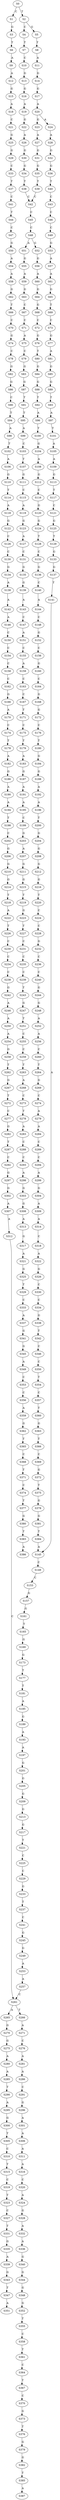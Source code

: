 strict digraph  {
	S0 -> S1 [ label = C ];
	S0 -> S2 [ label = T ];
	S1 -> S3 [ label = G ];
	S2 -> S4 [ label = C ];
	S2 -> S5 [ label = G ];
	S3 -> S6 [ label = T ];
	S4 -> S7 [ label = T ];
	S5 -> S8 [ label = T ];
	S6 -> S9 [ label = A ];
	S7 -> S10 [ label = C ];
	S8 -> S11 [ label = A ];
	S9 -> S12 [ label = A ];
	S10 -> S13 [ label = G ];
	S11 -> S14 [ label = G ];
	S12 -> S15 [ label = G ];
	S13 -> S16 [ label = G ];
	S14 -> S17 [ label = G ];
	S15 -> S18 [ label = A ];
	S16 -> S19 [ label = A ];
	S17 -> S20 [ label = A ];
	S18 -> S21 [ label = C ];
	S19 -> S22 [ label = G ];
	S20 -> S23 [ label = G ];
	S20 -> S24 [ label = A ];
	S21 -> S25 [ label = G ];
	S22 -> S26 [ label = A ];
	S23 -> S27 [ label = A ];
	S24 -> S28 [ label = A ];
	S25 -> S29 [ label = G ];
	S26 -> S30 [ label = G ];
	S27 -> S31 [ label = G ];
	S28 -> S32 [ label = G ];
	S29 -> S33 [ label = C ];
	S30 -> S34 [ label = G ];
	S31 -> S35 [ label = G ];
	S32 -> S36 [ label = G ];
	S33 -> S37 [ label = T ];
	S34 -> S38 [ label = T ];
	S35 -> S39 [ label = T ];
	S36 -> S40 [ label = T ];
	S37 -> S41 [ label = C ];
	S38 -> S42 [ label = C ];
	S39 -> S42 [ label = C ];
	S40 -> S43 [ label = C ];
	S41 -> S44 [ label = T ];
	S42 -> S45 [ label = C ];
	S43 -> S46 [ label = C ];
	S44 -> S47 [ label = C ];
	S45 -> S48 [ label = C ];
	S46 -> S49 [ label = C ];
	S47 -> S50 [ label = G ];
	S48 -> S51 [ label = A ];
	S48 -> S52 [ label = G ];
	S49 -> S53 [ label = G ];
	S50 -> S54 [ label = A ];
	S51 -> S55 [ label = G ];
	S52 -> S56 [ label = G ];
	S53 -> S57 [ label = A ];
	S54 -> S58 [ label = A ];
	S55 -> S59 [ label = A ];
	S56 -> S60 [ label = A ];
	S57 -> S61 [ label = A ];
	S58 -> S62 [ label = G ];
	S59 -> S63 [ label = G ];
	S60 -> S64 [ label = G ];
	S61 -> S65 [ label = G ];
	S62 -> S66 [ label = T ];
	S63 -> S67 [ label = C ];
	S64 -> S68 [ label = G ];
	S65 -> S69 [ label = T ];
	S66 -> S70 [ label = C ];
	S67 -> S71 [ label = C ];
	S68 -> S72 [ label = C ];
	S69 -> S73 [ label = C ];
	S70 -> S74 [ label = G ];
	S71 -> S75 [ label = A ];
	S72 -> S76 [ label = G ];
	S73 -> S77 [ label = G ];
	S74 -> S78 [ label = C ];
	S75 -> S79 [ label = C ];
	S76 -> S80 [ label = T ];
	S77 -> S81 [ label = A ];
	S78 -> S82 [ label = G ];
	S79 -> S83 [ label = G ];
	S80 -> S84 [ label = G ];
	S81 -> S85 [ label = G ];
	S82 -> S86 [ label = G ];
	S83 -> S87 [ label = G ];
	S84 -> S88 [ label = G ];
	S85 -> S89 [ label = G ];
	S86 -> S90 [ label = C ];
	S87 -> S91 [ label = T ];
	S88 -> S92 [ label = T ];
	S89 -> S93 [ label = T ];
	S90 -> S94 [ label = T ];
	S91 -> S95 [ label = T ];
	S92 -> S96 [ label = A ];
	S93 -> S97 [ label = A ];
	S94 -> S98 [ label = A ];
	S95 -> S99 [ label = A ];
	S96 -> S100 [ label = T ];
	S97 -> S101 [ label = T ];
	S98 -> S102 [ label = T ];
	S99 -> S103 [ label = C ];
	S100 -> S104 [ label = G ];
	S101 -> S105 [ label = A ];
	S102 -> S106 [ label = A ];
	S103 -> S107 [ label = T ];
	S104 -> S108 [ label = A ];
	S105 -> S109 [ label = A ];
	S106 -> S110 [ label = G ];
	S107 -> S111 [ label = G ];
	S108 -> S112 [ label = G ];
	S109 -> S113 [ label = G ];
	S110 -> S114 [ label = T ];
	S111 -> S115 [ label = C ];
	S112 -> S116 [ label = C ];
	S113 -> S117 [ label = T ];
	S114 -> S118 [ label = A ];
	S115 -> S119 [ label = A ];
	S116 -> S120 [ label = G ];
	S117 -> S121 [ label = C ];
	S118 -> S122 [ label = G ];
	S119 -> S123 [ label = G ];
	S120 -> S124 [ label = G ];
	S121 -> S125 [ label = G ];
	S122 -> S126 [ label = C ];
	S123 -> S127 [ label = A ];
	S124 -> S128 [ label = T ];
	S125 -> S129 [ label = T ];
	S126 -> S130 [ label = C ];
	S127 -> S131 [ label = C ];
	S128 -> S132 [ label = C ];
	S129 -> S133 [ label = G ];
	S130 -> S134 [ label = G ];
	S131 -> S135 [ label = G ];
	S132 -> S136 [ label = G ];
	S133 -> S137 [ label = G ];
	S134 -> S138 [ label = A ];
	S135 -> S139 [ label = G ];
	S136 -> S140 [ label = C ];
	S137 -> S141 [ label = T ];
	S138 -> S142 [ label = A ];
	S139 -> S143 [ label = A ];
	S140 -> S144 [ label = A ];
	S141 -> S145 [ label = A ];
	S142 -> S146 [ label = A ];
	S143 -> S147 [ label = C ];
	S144 -> S148 [ label = C ];
	S145 -> S149 [ label = C ];
	S146 -> S150 [ label = C ];
	S147 -> S151 [ label = A ];
	S148 -> S152 [ label = G ];
	S149 -> S153 [ label = C ];
	S150 -> S154 [ label = C ];
	S151 -> S155 [ label = C ];
	S152 -> S156 [ label = C ];
	S153 -> S157 [ label = G ];
	S154 -> S158 [ label = C ];
	S155 -> S159 [ label = A ];
	S156 -> S160 [ label = G ];
	S157 -> S161 [ label = G ];
	S158 -> S162 [ label = C ];
	S159 -> S163 [ label = C ];
	S160 -> S164 [ label = C ];
	S161 -> S165 [ label = T ];
	S162 -> S166 [ label = G ];
	S163 -> S167 [ label = C ];
	S164 -> S168 [ label = G ];
	S165 -> S169 [ label = G ];
	S166 -> S170 [ label = A ];
	S167 -> S171 [ label = T ];
	S168 -> S172 [ label = G ];
	S169 -> S173 [ label = G ];
	S170 -> S174 [ label = C ];
	S171 -> S175 [ label = C ];
	S172 -> S176 [ label = C ];
	S173 -> S177 [ label = T ];
	S174 -> S178 [ label = T ];
	S175 -> S179 [ label = T ];
	S176 -> S180 [ label = T ];
	S177 -> S181 [ label = T ];
	S178 -> S182 [ label = A ];
	S179 -> S183 [ label = A ];
	S180 -> S184 [ label = G ];
	S181 -> S185 [ label = A ];
	S182 -> S186 [ label = G ];
	S183 -> S187 [ label = G ];
	S184 -> S188 [ label = G ];
	S185 -> S189 [ label = G ];
	S186 -> S190 [ label = A ];
	S187 -> S191 [ label = A ];
	S188 -> S192 [ label = A ];
	S189 -> S193 [ label = A ];
	S190 -> S194 [ label = A ];
	S191 -> S195 [ label = A ];
	S192 -> S196 [ label = A ];
	S193 -> S197 [ label = A ];
	S194 -> S198 [ label = T ];
	S195 -> S199 [ label = C ];
	S196 -> S200 [ label = T ];
	S197 -> S201 [ label = G ];
	S198 -> S202 [ label = C ];
	S199 -> S203 [ label = G ];
	S200 -> S204 [ label = G ];
	S201 -> S205 [ label = G ];
	S202 -> S206 [ label = G ];
	S203 -> S207 [ label = A ];
	S204 -> S208 [ label = G ];
	S205 -> S209 [ label = G ];
	S206 -> S210 [ label = G ];
	S207 -> S211 [ label = G ];
	S208 -> S212 [ label = G ];
	S209 -> S213 [ label = G ];
	S210 -> S214 [ label = G ];
	S211 -> S215 [ label = G ];
	S212 -> S216 [ label = G ];
	S213 -> S217 [ label = G ];
	S214 -> S218 [ label = T ];
	S215 -> S219 [ label = T ];
	S216 -> S220 [ label = T ];
	S217 -> S221 [ label = T ];
	S218 -> S222 [ label = A ];
	S219 -> S223 [ label = G ];
	S220 -> S224 [ label = C ];
	S221 -> S225 [ label = C ];
	S222 -> S226 [ label = T ];
	S223 -> S227 [ label = T ];
	S224 -> S228 [ label = C ];
	S225 -> S229 [ label = C ];
	S226 -> S230 [ label = C ];
	S227 -> S231 [ label = C ];
	S228 -> S232 [ label = G ];
	S229 -> S233 [ label = G ];
	S230 -> S234 [ label = C ];
	S231 -> S235 [ label = C ];
	S232 -> S236 [ label = C ];
	S233 -> S237 [ label = T ];
	S234 -> S238 [ label = C ];
	S235 -> S239 [ label = C ];
	S236 -> S240 [ label = C ];
	S237 -> S241 [ label = C ];
	S238 -> S242 [ label = G ];
	S239 -> S243 [ label = T ];
	S240 -> S244 [ label = G ];
	S241 -> S245 [ label = G ];
	S242 -> S246 [ label = A ];
	S243 -> S247 [ label = G ];
	S244 -> S248 [ label = G ];
	S245 -> S249 [ label = G ];
	S246 -> S250 [ label = A ];
	S247 -> S251 [ label = T ];
	S248 -> S252 [ label = A ];
	S249 -> S253 [ label = A ];
	S250 -> S254 [ label = A ];
	S251 -> S255 [ label = C ];
	S252 -> S256 [ label = A ];
	S253 -> S257 [ label = A ];
	S254 -> S258 [ label = G ];
	S255 -> S259 [ label = C ];
	S256 -> S260 [ label = C ];
	S257 -> S261 [ label = C ];
	S258 -> S262 [ label = T ];
	S259 -> S263 [ label = T ];
	S260 -> S264 [ label = T ];
	S261 -> S265 [ label = A ];
	S261 -> S266 [ label = T ];
	S262 -> S267 [ label = G ];
	S263 -> S268 [ label = A ];
	S264 -> S269 [ label = G ];
	S265 -> S270 [ label = G ];
	S266 -> S271 [ label = A ];
	S267 -> S272 [ label = T ];
	S268 -> S273 [ label = C ];
	S269 -> S274 [ label = C ];
	S270 -> S275 [ label = G ];
	S271 -> S276 [ label = C ];
	S272 -> S277 [ label = C ];
	S273 -> S278 [ label = T ];
	S274 -> S279 [ label = A ];
	S275 -> S280 [ label = A ];
	S276 -> S281 [ label = A ];
	S277 -> S282 [ label = G ];
	S278 -> S283 [ label = A ];
	S279 -> S284 [ label = A ];
	S280 -> S285 [ label = A ];
	S281 -> S286 [ label = A ];
	S282 -> S287 [ label = T ];
	S283 -> S288 [ label = C ];
	S284 -> S289 [ label = C ];
	S285 -> S290 [ label = T ];
	S286 -> S291 [ label = C ];
	S287 -> S292 [ label = C ];
	S288 -> S293 [ label = C ];
	S289 -> S294 [ label = C ];
	S290 -> S295 [ label = A ];
	S291 -> S296 [ label = G ];
	S292 -> S297 [ label = G ];
	S293 -> S298 [ label = A ];
	S294 -> S299 [ label = A ];
	S295 -> S300 [ label = G ];
	S296 -> S301 [ label = A ];
	S297 -> S302 [ label = G ];
	S298 -> S303 [ label = G ];
	S299 -> S304 [ label = G ];
	S300 -> S305 [ label = T ];
	S301 -> S306 [ label = A ];
	S302 -> S307 [ label = A ];
	S303 -> S308 [ label = G ];
	S304 -> S309 [ label = A ];
	S305 -> S310 [ label = C ];
	S306 -> S311 [ label = A ];
	S307 -> S312 [ label = A ];
	S308 -> S313 [ label = A ];
	S309 -> S314 [ label = A ];
	S310 -> S315 [ label = T ];
	S311 -> S316 [ label = A ];
	S312 -> S261 [ label = C ];
	S313 -> S317 [ label = G ];
	S314 -> S318 [ label = C ];
	S315 -> S319 [ label = C ];
	S316 -> S320 [ label = C ];
	S317 -> S321 [ label = A ];
	S318 -> S322 [ label = A ];
	S319 -> S323 [ label = T ];
	S320 -> S324 [ label = A ];
	S321 -> S325 [ label = G ];
	S322 -> S326 [ label = G ];
	S323 -> S327 [ label = C ];
	S324 -> S328 [ label = G ];
	S325 -> S329 [ label = T ];
	S326 -> S330 [ label = C ];
	S327 -> S331 [ label = T ];
	S328 -> S332 [ label = A ];
	S329 -> S333 [ label = C ];
	S330 -> S334 [ label = C ];
	S331 -> S335 [ label = G ];
	S332 -> S336 [ label = A ];
	S333 -> S337 [ label = A ];
	S334 -> S338 [ label = G ];
	S335 -> S339 [ label = A ];
	S336 -> S340 [ label = G ];
	S337 -> S341 [ label = G ];
	S338 -> S342 [ label = T ];
	S339 -> S343 [ label = G ];
	S340 -> S344 [ label = G ];
	S341 -> S345 [ label = G ];
	S342 -> S346 [ label = C ];
	S343 -> S347 [ label = T ];
	S344 -> S348 [ label = G ];
	S345 -> S349 [ label = A ];
	S346 -> S350 [ label = C ];
	S347 -> S351 [ label = A ];
	S348 -> S352 [ label = G ];
	S349 -> S353 [ label = C ];
	S350 -> S354 [ label = T ];
	S352 -> S355 [ label = T ];
	S353 -> S356 [ label = C ];
	S354 -> S357 [ label = C ];
	S355 -> S358 [ label = C ];
	S356 -> S359 [ label = A ];
	S357 -> S360 [ label = T ];
	S358 -> S361 [ label = T ];
	S359 -> S362 [ label = G ];
	S360 -> S363 [ label = G ];
	S361 -> S364 [ label = C ];
	S362 -> S365 [ label = T ];
	S363 -> S366 [ label = T ];
	S364 -> S367 [ label = T ];
	S365 -> S368 [ label = C ];
	S366 -> S369 [ label = C ];
	S367 -> S370 [ label = C ];
	S368 -> S371 [ label = T ];
	S369 -> S372 [ label = G ];
	S370 -> S373 [ label = G ];
	S371 -> S374 [ label = C ];
	S372 -> S375 [ label = T ];
	S373 -> S376 [ label = T ];
	S374 -> S377 [ label = T ];
	S375 -> S378 [ label = G ];
	S376 -> S379 [ label = G ];
	S377 -> S380 [ label = G ];
	S378 -> S381 [ label = G ];
	S379 -> S382 [ label = G ];
	S380 -> S383 [ label = T ];
	S381 -> S384 [ label = T ];
	S382 -> S385 [ label = T ];
	S383 -> S386 [ label = A ];
	S384 -> S145 [ label = A ];
	S385 -> S387 [ label = A ];
}
